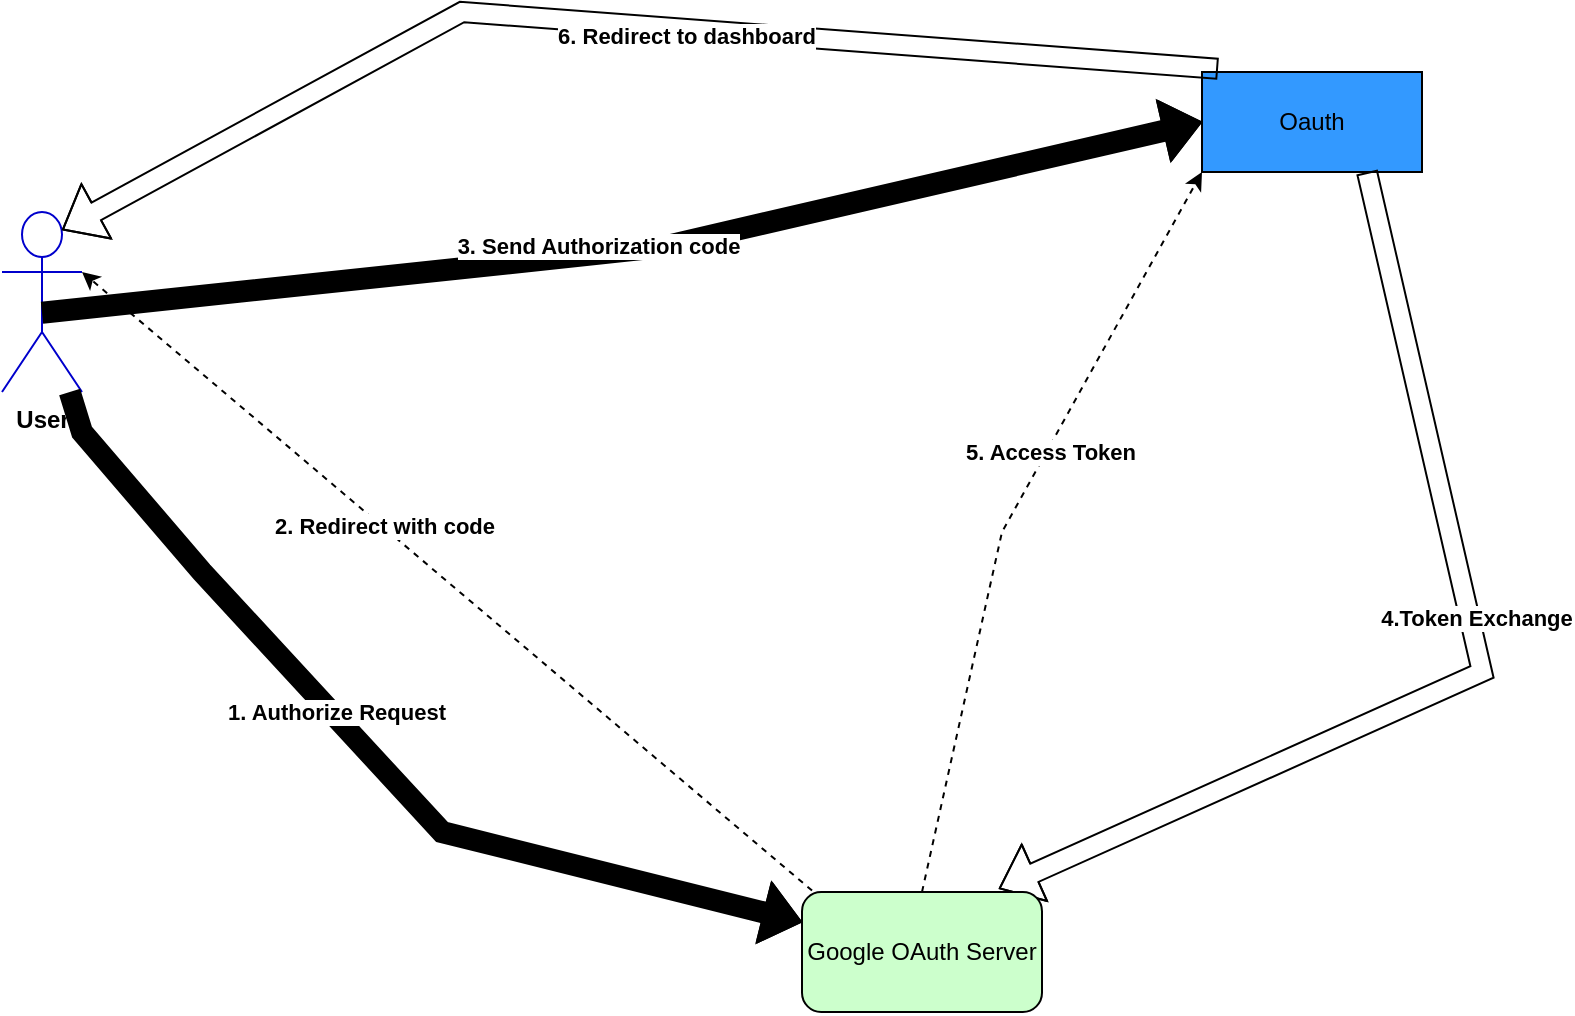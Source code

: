 <mxfile version="24.7.12" pages="2">
  <diagram name="Page-1" id="PpCVHT5s35PxnzSJ_ftj">
    <mxGraphModel dx="1042" dy="567" grid="1" gridSize="10" guides="1" tooltips="1" connect="1" arrows="1" fold="1" page="1" pageScale="1" pageWidth="827" pageHeight="1169" math="0" shadow="0">
      <root>
        <mxCell id="0" />
        <mxCell id="1" parent="0" />
        <mxCell id="DfZUmNxaL4MEf1Nwju60-1" value="User" style="shape=umlActor;verticalLabelPosition=bottom;verticalAlign=top;html=1;outlineConnect=0;fontStyle=1;strokeColor=#0000CC;" parent="1" vertex="1">
          <mxGeometry x="10" y="140" width="40" height="90" as="geometry" />
        </mxCell>
        <mxCell id="DfZUmNxaL4MEf1Nwju60-2" value="Oauth" style="html=1;whiteSpace=wrap;fillColor=#3399FF;" parent="1" vertex="1">
          <mxGeometry x="610" y="70" width="110" height="50" as="geometry" />
        </mxCell>
        <mxCell id="DfZUmNxaL4MEf1Nwju60-11" value="" style="shape=flexArrow;endArrow=classic;html=1;rounded=0;entryX=0;entryY=0.25;entryDx=0;entryDy=0;fillColor=#000000;" parent="1" source="DfZUmNxaL4MEf1Nwju60-1" target="DfZUmNxaL4MEf1Nwju60-45" edge="1">
          <mxGeometry width="50" height="50" relative="1" as="geometry">
            <mxPoint x="150" y="200" as="sourcePoint" />
            <mxPoint x="330" y="390" as="targetPoint" />
            <Array as="points">
              <mxPoint x="50" y="250" />
              <mxPoint x="110" y="320" />
              <mxPoint x="230" y="450" />
            </Array>
          </mxGeometry>
        </mxCell>
        <mxCell id="DfZUmNxaL4MEf1Nwju60-12" value="1. Authorize Request" style="edgeLabel;html=1;align=center;verticalAlign=middle;resizable=0;points=[];fontStyle=1" parent="DfZUmNxaL4MEf1Nwju60-11" vertex="1" connectable="0">
          <mxGeometry x="-0.119" y="2" relative="1" as="geometry">
            <mxPoint as="offset" />
          </mxGeometry>
        </mxCell>
        <mxCell id="DfZUmNxaL4MEf1Nwju60-19" value="" style="shape=flexArrow;endArrow=classic;html=1;rounded=0;entryX=0;entryY=0.5;entryDx=0;entryDy=0;fillColor=#000000;" parent="1" target="DfZUmNxaL4MEf1Nwju60-2" edge="1">
          <mxGeometry width="50" height="50" relative="1" as="geometry">
            <mxPoint x="30" y="190.379" as="sourcePoint" />
            <mxPoint x="590" y="90" as="targetPoint" />
            <Array as="points">
              <mxPoint x="340" y="157.5" />
            </Array>
          </mxGeometry>
        </mxCell>
        <mxCell id="DfZUmNxaL4MEf1Nwju60-20" value="&lt;b style=&quot;font-size: 11px;&quot;&gt;3. Send Authorization code&lt;/b&gt;" style="edgeLabel;html=1;align=center;verticalAlign=middle;resizable=0;points=[];fontSize=11;" parent="DfZUmNxaL4MEf1Nwju60-19" vertex="1" connectable="0">
          <mxGeometry x="-0.05" y="4" relative="1" as="geometry">
            <mxPoint as="offset" />
          </mxGeometry>
        </mxCell>
        <mxCell id="DfZUmNxaL4MEf1Nwju60-37" value="" style="html=1;labelBackgroundColor=#ffffff;startArrow=none;startFill=0;startSize=6;endArrow=classic;endFill=1;endSize=6;jettySize=auto;orthogonalLoop=1;strokeWidth=1;dashed=1;fontSize=14;rounded=0;exitX=0.08;exitY=0.053;exitDx=0;exitDy=0;exitPerimeter=0;entryX=1;entryY=0.333;entryDx=0;entryDy=0;entryPerimeter=0;" parent="1" source="DfZUmNxaL4MEf1Nwju60-45" target="DfZUmNxaL4MEf1Nwju60-1" edge="1">
          <mxGeometry width="60" height="60" relative="1" as="geometry">
            <mxPoint x="347.6" y="389.2" as="sourcePoint" />
            <mxPoint x="300" y="270" as="targetPoint" />
          </mxGeometry>
        </mxCell>
        <mxCell id="DfZUmNxaL4MEf1Nwju60-38" value="2. Redirect with code" style="edgeLabel;html=1;align=center;verticalAlign=middle;resizable=0;points=[];fontStyle=1" parent="DfZUmNxaL4MEf1Nwju60-37" vertex="1" connectable="0">
          <mxGeometry x="0.186" y="-1" relative="1" as="geometry">
            <mxPoint as="offset" />
          </mxGeometry>
        </mxCell>
        <mxCell id="DfZUmNxaL4MEf1Nwju60-39" value="" style="shape=flexArrow;endArrow=classic;html=1;rounded=0;entryX=0.82;entryY=-0.027;entryDx=0;entryDy=0;entryPerimeter=0;exitX=0.75;exitY=1;exitDx=0;exitDy=0;" parent="1" source="DfZUmNxaL4MEf1Nwju60-2" target="DfZUmNxaL4MEf1Nwju60-45" edge="1">
          <mxGeometry width="50" height="50" relative="1" as="geometry">
            <mxPoint x="820" y="180" as="sourcePoint" />
            <mxPoint x="433.95" y="392.4" as="targetPoint" />
            <Array as="points">
              <mxPoint x="750" y="370" />
            </Array>
          </mxGeometry>
        </mxCell>
        <mxCell id="DfZUmNxaL4MEf1Nwju60-40" value="4.Token Exchange" style="edgeLabel;html=1;align=center;verticalAlign=middle;resizable=0;points=[];fontStyle=1" parent="DfZUmNxaL4MEf1Nwju60-39" vertex="1" connectable="0">
          <mxGeometry x="-0.122" y="3" relative="1" as="geometry">
            <mxPoint as="offset" />
          </mxGeometry>
        </mxCell>
        <mxCell id="DfZUmNxaL4MEf1Nwju60-41" value="" style="shape=flexArrow;endArrow=classic;html=1;rounded=0;entryX=0.75;entryY=0.1;entryDx=0;entryDy=0;entryPerimeter=0;exitX=0.073;exitY=-0.032;exitDx=0;exitDy=0;exitPerimeter=0;" parent="1" source="DfZUmNxaL4MEf1Nwju60-2" target="DfZUmNxaL4MEf1Nwju60-1" edge="1">
          <mxGeometry width="50" height="50" relative="1" as="geometry">
            <mxPoint x="549" y="10" as="sourcePoint" />
            <mxPoint x="290" y="282" as="targetPoint" />
            <Array as="points">
              <mxPoint x="240" y="40" />
            </Array>
          </mxGeometry>
        </mxCell>
        <mxCell id="DfZUmNxaL4MEf1Nwju60-42" value="6. Redirect to dashboard" style="edgeLabel;html=1;align=center;verticalAlign=middle;resizable=0;points=[];fontStyle=1" parent="DfZUmNxaL4MEf1Nwju60-41" vertex="1" connectable="0">
          <mxGeometry x="-0.122" y="3" relative="1" as="geometry">
            <mxPoint as="offset" />
          </mxGeometry>
        </mxCell>
        <mxCell id="DfZUmNxaL4MEf1Nwju60-43" value="" style="html=1;labelBackgroundColor=#ffffff;startArrow=none;startFill=0;startSize=6;endArrow=classic;endFill=1;endSize=6;jettySize=auto;orthogonalLoop=1;strokeWidth=1;dashed=1;fontSize=14;rounded=0;exitX=0.5;exitY=0;exitDx=0;exitDy=0;entryX=0;entryY=1;entryDx=0;entryDy=0;" parent="1" source="DfZUmNxaL4MEf1Nwju60-45" target="DfZUmNxaL4MEf1Nwju60-2" edge="1">
          <mxGeometry width="60" height="60" relative="1" as="geometry">
            <mxPoint x="367.62" y="392.4" as="sourcePoint" />
            <mxPoint x="116" y="160" as="targetPoint" />
            <Array as="points">
              <mxPoint x="510" y="300" />
            </Array>
          </mxGeometry>
        </mxCell>
        <mxCell id="DfZUmNxaL4MEf1Nwju60-44" value="5. Access Token" style="edgeLabel;html=1;align=center;verticalAlign=middle;resizable=0;points=[];fontStyle=1" parent="DfZUmNxaL4MEf1Nwju60-43" vertex="1" connectable="0">
          <mxGeometry x="0.186" y="-1" relative="1" as="geometry">
            <mxPoint as="offset" />
          </mxGeometry>
        </mxCell>
        <mxCell id="DfZUmNxaL4MEf1Nwju60-45" value="Google OAuth Server" style="rounded=1;whiteSpace=wrap;html=1;fillColor=#CCFFCC;arcSize=16;" parent="1" vertex="1">
          <mxGeometry x="410" y="480" width="120" height="60" as="geometry" />
        </mxCell>
      </root>
    </mxGraphModel>
  </diagram>
  <diagram id="BmXiilIx6CykKxXbjfUm" name="Credentials Management">
    <mxGraphModel dx="1042" dy="567" grid="1" gridSize="10" guides="1" tooltips="1" connect="1" arrows="1" fold="1" page="1" pageScale="1" pageWidth="827" pageHeight="1169" math="0" shadow="0">
      <root>
        <mxCell id="0" />
        <mxCell id="1" parent="0" />
        <mxCell id="IxsgzMZL5CYzRa_-ci6n-8" value="" style="ellipse;html=1;shape=startState;fillColor=#16d419;strokeColor=#ff0000;fontColor=#00FF00;labelBackgroundColor=#14d411;whiteSpace=wrap;" vertex="1" parent="1">
          <mxGeometry x="80" y="60" width="30" height="30" as="geometry" />
        </mxCell>
        <mxCell id="IxsgzMZL5CYzRa_-ci6n-9" value="" style="edgeStyle=orthogonalEdgeStyle;html=1;verticalAlign=bottom;endArrow=open;endSize=8;strokeColor=#ff0000;rounded=0;" edge="1" source="IxsgzMZL5CYzRa_-ci6n-8" parent="1">
          <mxGeometry relative="1" as="geometry">
            <mxPoint x="160" y="110" as="targetPoint" />
          </mxGeometry>
        </mxCell>
        <mxCell id="IxsgzMZL5CYzRa_-ci6n-10" value="&lt;b&gt;create_credentials(credentials_data)&lt;br&gt;&lt;/b&gt;&lt;br&gt;Key Actions:&lt;br&gt;Parse the credentials data.Extract relevant fields such as:&lt;br&gt;TokenRefresh tokenToken URIClient IDClient secretScopesCreate a Credentials object using this data.Return the Credentials object." style="dashed=0;whiteSpace=wrap;fontStyle=0;html=1;fillColor=#dae8fc;strokeColor=#6c8ebf;" vertex="1" parent="1">
          <mxGeometry x="360" y="90" width="230" height="170" as="geometry" />
        </mxCell>
        <mxCell id="IxsgzMZL5CYzRa_-ci6n-11" value="&lt;b&gt;load_credentials()&lt;br&gt;&lt;/b&gt;Check if credentials are stored in an environment variable (TOKEN_JSON_CONTENT).&lt;div&gt;&lt;br&gt;&lt;div&gt;&lt;i&gt;If present:&lt;br&gt;&lt;/i&gt;Load credentials from the environment variable.Parse the JSON content to return the credentials.&lt;/div&gt;&lt;div&gt;&lt;br&gt;&lt;div&gt;&lt;i&gt;If not present:&lt;br&gt;&lt;/i&gt;Default to local execution.Check for a credentials file (token.json).Read and parse the JSON file from disk.Return the loaded credentials data.&lt;/div&gt;&lt;/div&gt;&lt;/div&gt;" style="dashed=0;align=center;whiteSpace=wrap;html=1;verticalAlign=top;fillColor=#dae8fc;strokeColor=#6c8ebf;" vertex="1" parent="1">
          <mxGeometry x="10" y="110" width="250" height="240" as="geometry" />
        </mxCell>
        <mxCell id="IxsgzMZL5CYzRa_-ci6n-12" value="&lt;b&gt;refresh_credentials(creds)&lt;/b&gt;&lt;div&gt;&lt;b&gt;&lt;br&gt;&lt;/b&gt;Key Actions:&lt;br&gt;Check if the credentials (creds) are expired.If expired:&lt;br&gt;Attempt to refresh the credentials using the refresh token.If refresh is successful:&lt;br&gt;Update the credentials object with new token data.Handle any errors that occur during the refresh process.Return the refreshed (or unchanged, if not expired) credentials.&lt;/div&gt;" style="dashed=0;whiteSpace=wrap;html=1;fillColor=#dae8fc;strokeColor=#6c8ebf;" vertex="1" parent="1">
          <mxGeometry x="600" y="350" width="200" height="220" as="geometry" />
        </mxCell>
        <mxCell id="IxsgzMZL5CYzRa_-ci6n-13" value="&lt;b&gt;Are credentials expired?&lt;/b&gt;" style="shape=rhombus;html=1;verticalLabelPosition=bottom;verticalAlignment=top;fillColor=#fff2cc;strokeColor=#d6b656;" vertex="1" parent="1">
          <mxGeometry x="455" y="290" width="40" height="40" as="geometry" />
        </mxCell>
        <mxCell id="IxsgzMZL5CYzRa_-ci6n-14" value="" style="edgeStyle=elbowEdgeStyle;html=1;elbow=horizontal;align=right;verticalAlign=bottom;endArrow=none;rounded=0;labelBackgroundColor=none;startArrow=open;startSize=12;entryX=0.5;entryY=1;entryDx=0;entryDy=0;" edge="1" source="IxsgzMZL5CYzRa_-ci6n-13" parent="1" target="IxsgzMZL5CYzRa_-ci6n-10">
          <mxGeometry relative="1" as="geometry">
            <mxPoint x="170" y="350" as="targetPoint" />
          </mxGeometry>
        </mxCell>
        <mxCell id="IxsgzMZL5CYzRa_-ci6n-15" value="&lt;b&gt;yes&lt;/b&gt;" style="edgeStyle=elbowEdgeStyle;html=1;elbow=horizontal;verticalAlign=bottom;endArrow=open;rounded=0;labelBackgroundColor=none;endSize=12;entryX=0;entryY=0.25;entryDx=0;entryDy=0;exitX=0.935;exitY=0.3;exitDx=0;exitDy=0;exitPerimeter=0;" edge="1" source="IxsgzMZL5CYzRa_-ci6n-13" parent="1" target="IxsgzMZL5CYzRa_-ci6n-12">
          <mxGeometry x="0.003" y="20" relative="1" as="geometry">
            <mxPoint x="274" y="410" as="targetPoint" />
            <mxPoint x="194" y="410" as="sourcePoint" />
            <Array as="points">
              <mxPoint x="590" y="290" />
            </Array>
            <mxPoint as="offset" />
          </mxGeometry>
        </mxCell>
        <mxCell id="IxsgzMZL5CYzRa_-ci6n-16" value="&lt;b&gt;no&lt;/b&gt;" style="edgeStyle=elbowEdgeStyle;html=1;elbow=vertical;verticalAlign=bottom;endArrow=open;rounded=0;labelBackgroundColor=none;endSize=12;entryX=0;entryY=0;entryDx=0;entryDy=0;" edge="1" source="IxsgzMZL5CYzRa_-ci6n-13" parent="1" target="IxsgzMZL5CYzRa_-ci6n-18">
          <mxGeometry relative="1" as="geometry">
            <mxPoint x="70" y="410" as="targetPoint" />
          </mxGeometry>
        </mxCell>
        <mxCell id="IxsgzMZL5CYzRa_-ci6n-17" value="" style="endArrow=classic;html=1;rounded=0;entryX=0;entryY=0.5;entryDx=0;entryDy=0;exitX=1;exitY=0.5;exitDx=0;exitDy=0;" edge="1" parent="1" source="IxsgzMZL5CYzRa_-ci6n-11" target="IxsgzMZL5CYzRa_-ci6n-10">
          <mxGeometry width="50" height="50" relative="1" as="geometry">
            <mxPoint x="260" y="370" as="sourcePoint" />
            <mxPoint x="310" y="320" as="targetPoint" />
          </mxGeometry>
        </mxCell>
        <mxCell id="IxsgzMZL5CYzRa_-ci6n-18" value="" style="ellipse;html=1;shape=endState;fillColor=#ef0b22;strokeColor=#ff0000;" vertex="1" parent="1">
          <mxGeometry x="300" y="500" width="30" height="30" as="geometry" />
        </mxCell>
        <mxCell id="IxsgzMZL5CYzRa_-ci6n-19" value="" style="endArrow=classic;html=1;rounded=0;exitX=-0.014;exitY=0.804;exitDx=0;exitDy=0;exitPerimeter=0;entryX=1;entryY=0.5;entryDx=0;entryDy=0;" edge="1" parent="1" source="IxsgzMZL5CYzRa_-ci6n-12" target="IxsgzMZL5CYzRa_-ci6n-18">
          <mxGeometry width="50" height="50" relative="1" as="geometry">
            <mxPoint x="260" y="360" as="sourcePoint" />
            <mxPoint x="310" y="310" as="targetPoint" />
          </mxGeometry>
        </mxCell>
      </root>
    </mxGraphModel>
  </diagram>
</mxfile>
